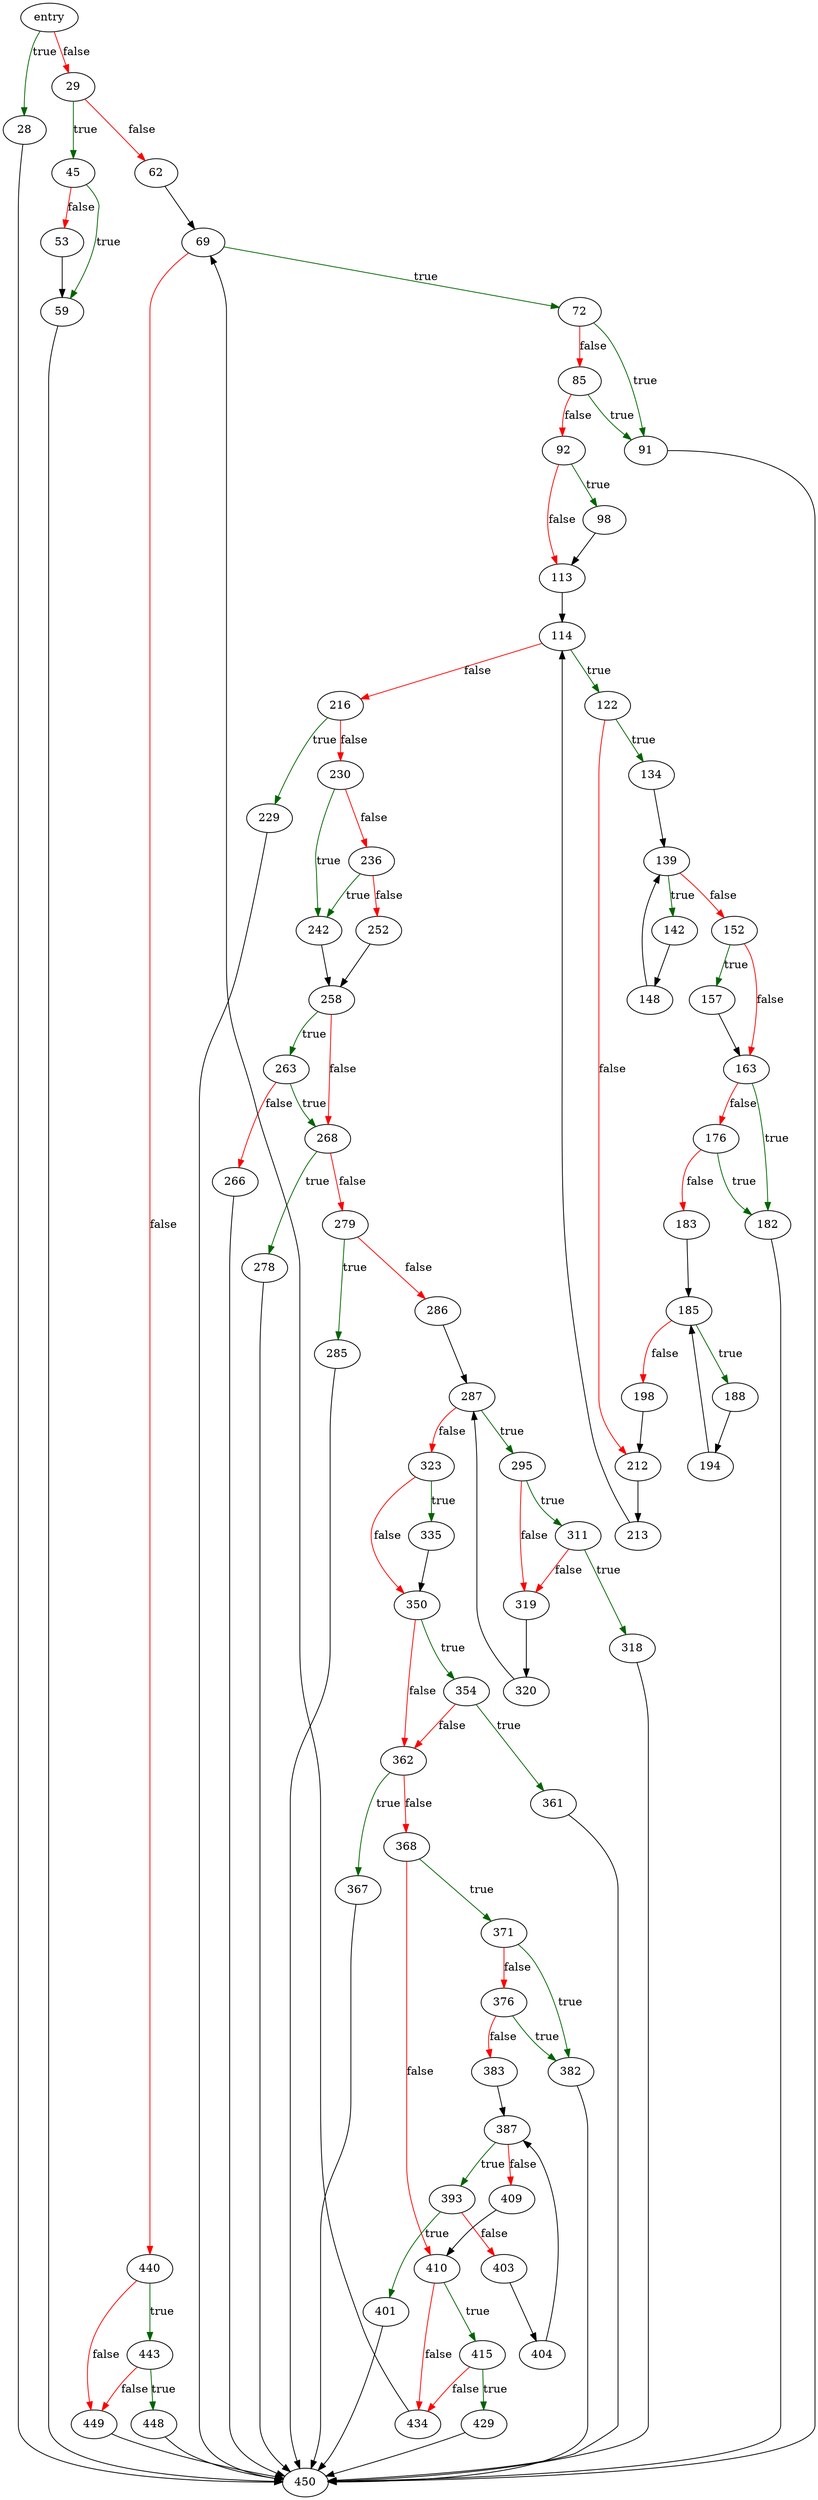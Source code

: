 digraph "resolveSelectStep" {
	// Node definitions.
	2 [label=entry];
	28;
	29;
	45;
	53;
	59;
	62;
	69;
	72;
	85;
	91;
	92;
	98;
	113;
	114;
	122;
	134;
	139;
	142;
	148;
	152;
	157;
	163;
	176;
	182;
	183;
	185;
	188;
	194;
	198;
	212;
	213;
	216;
	229;
	230;
	236;
	242;
	252;
	258;
	263;
	266;
	268;
	278;
	279;
	285;
	286;
	287;
	295;
	311;
	318;
	319;
	320;
	323;
	335;
	350;
	354;
	361;
	362;
	367;
	368;
	371;
	376;
	382;
	383;
	387;
	393;
	401;
	403;
	404;
	409;
	410;
	415;
	429;
	434;
	440;
	443;
	448;
	449;
	450;

	// Edge definitions.
	2 -> 28 [
		color=darkgreen
		label=true
	];
	2 -> 29 [
		color=red
		label=false
	];
	28 -> 450;
	29 -> 45 [
		color=darkgreen
		label=true
	];
	29 -> 62 [
		color=red
		label=false
	];
	45 -> 53 [
		color=red
		label=false
	];
	45 -> 59 [
		color=darkgreen
		label=true
	];
	53 -> 59;
	59 -> 450;
	62 -> 69;
	69 -> 72 [
		color=darkgreen
		label=true
	];
	69 -> 440 [
		color=red
		label=false
	];
	72 -> 85 [
		color=red
		label=false
	];
	72 -> 91 [
		color=darkgreen
		label=true
	];
	85 -> 91 [
		color=darkgreen
		label=true
	];
	85 -> 92 [
		color=red
		label=false
	];
	91 -> 450;
	92 -> 98 [
		color=darkgreen
		label=true
	];
	92 -> 113 [
		color=red
		label=false
	];
	98 -> 113;
	113 -> 114;
	114 -> 122 [
		color=darkgreen
		label=true
	];
	114 -> 216 [
		color=red
		label=false
	];
	122 -> 134 [
		color=darkgreen
		label=true
	];
	122 -> 212 [
		color=red
		label=false
	];
	134 -> 139;
	139 -> 142 [
		color=darkgreen
		label=true
	];
	139 -> 152 [
		color=red
		label=false
	];
	142 -> 148;
	148 -> 139;
	152 -> 157 [
		color=darkgreen
		label=true
	];
	152 -> 163 [
		color=red
		label=false
	];
	157 -> 163;
	163 -> 176 [
		color=red
		label=false
	];
	163 -> 182 [
		color=darkgreen
		label=true
	];
	176 -> 182 [
		color=darkgreen
		label=true
	];
	176 -> 183 [
		color=red
		label=false
	];
	182 -> 450;
	183 -> 185;
	185 -> 188 [
		color=darkgreen
		label=true
	];
	185 -> 198 [
		color=red
		label=false
	];
	188 -> 194;
	194 -> 185;
	198 -> 212;
	212 -> 213;
	213 -> 114;
	216 -> 229 [
		color=darkgreen
		label=true
	];
	216 -> 230 [
		color=red
		label=false
	];
	229 -> 450;
	230 -> 236 [
		color=red
		label=false
	];
	230 -> 242 [
		color=darkgreen
		label=true
	];
	236 -> 242 [
		color=darkgreen
		label=true
	];
	236 -> 252 [
		color=red
		label=false
	];
	242 -> 258;
	252 -> 258;
	258 -> 263 [
		color=darkgreen
		label=true
	];
	258 -> 268 [
		color=red
		label=false
	];
	263 -> 266 [
		color=red
		label=false
	];
	263 -> 268 [
		color=darkgreen
		label=true
	];
	266 -> 450;
	268 -> 278 [
		color=darkgreen
		label=true
	];
	268 -> 279 [
		color=red
		label=false
	];
	278 -> 450;
	279 -> 285 [
		color=darkgreen
		label=true
	];
	279 -> 286 [
		color=red
		label=false
	];
	285 -> 450;
	286 -> 287;
	287 -> 295 [
		color=darkgreen
		label=true
	];
	287 -> 323 [
		color=red
		label=false
	];
	295 -> 311 [
		color=darkgreen
		label=true
	];
	295 -> 319 [
		color=red
		label=false
	];
	311 -> 318 [
		color=darkgreen
		label=true
	];
	311 -> 319 [
		color=red
		label=false
	];
	318 -> 450;
	319 -> 320;
	320 -> 287;
	323 -> 335 [
		color=darkgreen
		label=true
	];
	323 -> 350 [
		color=red
		label=false
	];
	335 -> 350;
	350 -> 354 [
		color=darkgreen
		label=true
	];
	350 -> 362 [
		color=red
		label=false
	];
	354 -> 361 [
		color=darkgreen
		label=true
	];
	354 -> 362 [
		color=red
		label=false
	];
	361 -> 450;
	362 -> 367 [
		color=darkgreen
		label=true
	];
	362 -> 368 [
		color=red
		label=false
	];
	367 -> 450;
	368 -> 371 [
		color=darkgreen
		label=true
	];
	368 -> 410 [
		color=red
		label=false
	];
	371 -> 376 [
		color=red
		label=false
	];
	371 -> 382 [
		color=darkgreen
		label=true
	];
	376 -> 382 [
		color=darkgreen
		label=true
	];
	376 -> 383 [
		color=red
		label=false
	];
	382 -> 450;
	383 -> 387;
	387 -> 393 [
		color=darkgreen
		label=true
	];
	387 -> 409 [
		color=red
		label=false
	];
	393 -> 401 [
		color=darkgreen
		label=true
	];
	393 -> 403 [
		color=red
		label=false
	];
	401 -> 450;
	403 -> 404;
	404 -> 387;
	409 -> 410;
	410 -> 415 [
		color=darkgreen
		label=true
	];
	410 -> 434 [
		color=red
		label=false
	];
	415 -> 429 [
		color=darkgreen
		label=true
	];
	415 -> 434 [
		color=red
		label=false
	];
	429 -> 450;
	434 -> 69;
	440 -> 443 [
		color=darkgreen
		label=true
	];
	440 -> 449 [
		color=red
		label=false
	];
	443 -> 448 [
		color=darkgreen
		label=true
	];
	443 -> 449 [
		color=red
		label=false
	];
	448 -> 450;
	449 -> 450;
}